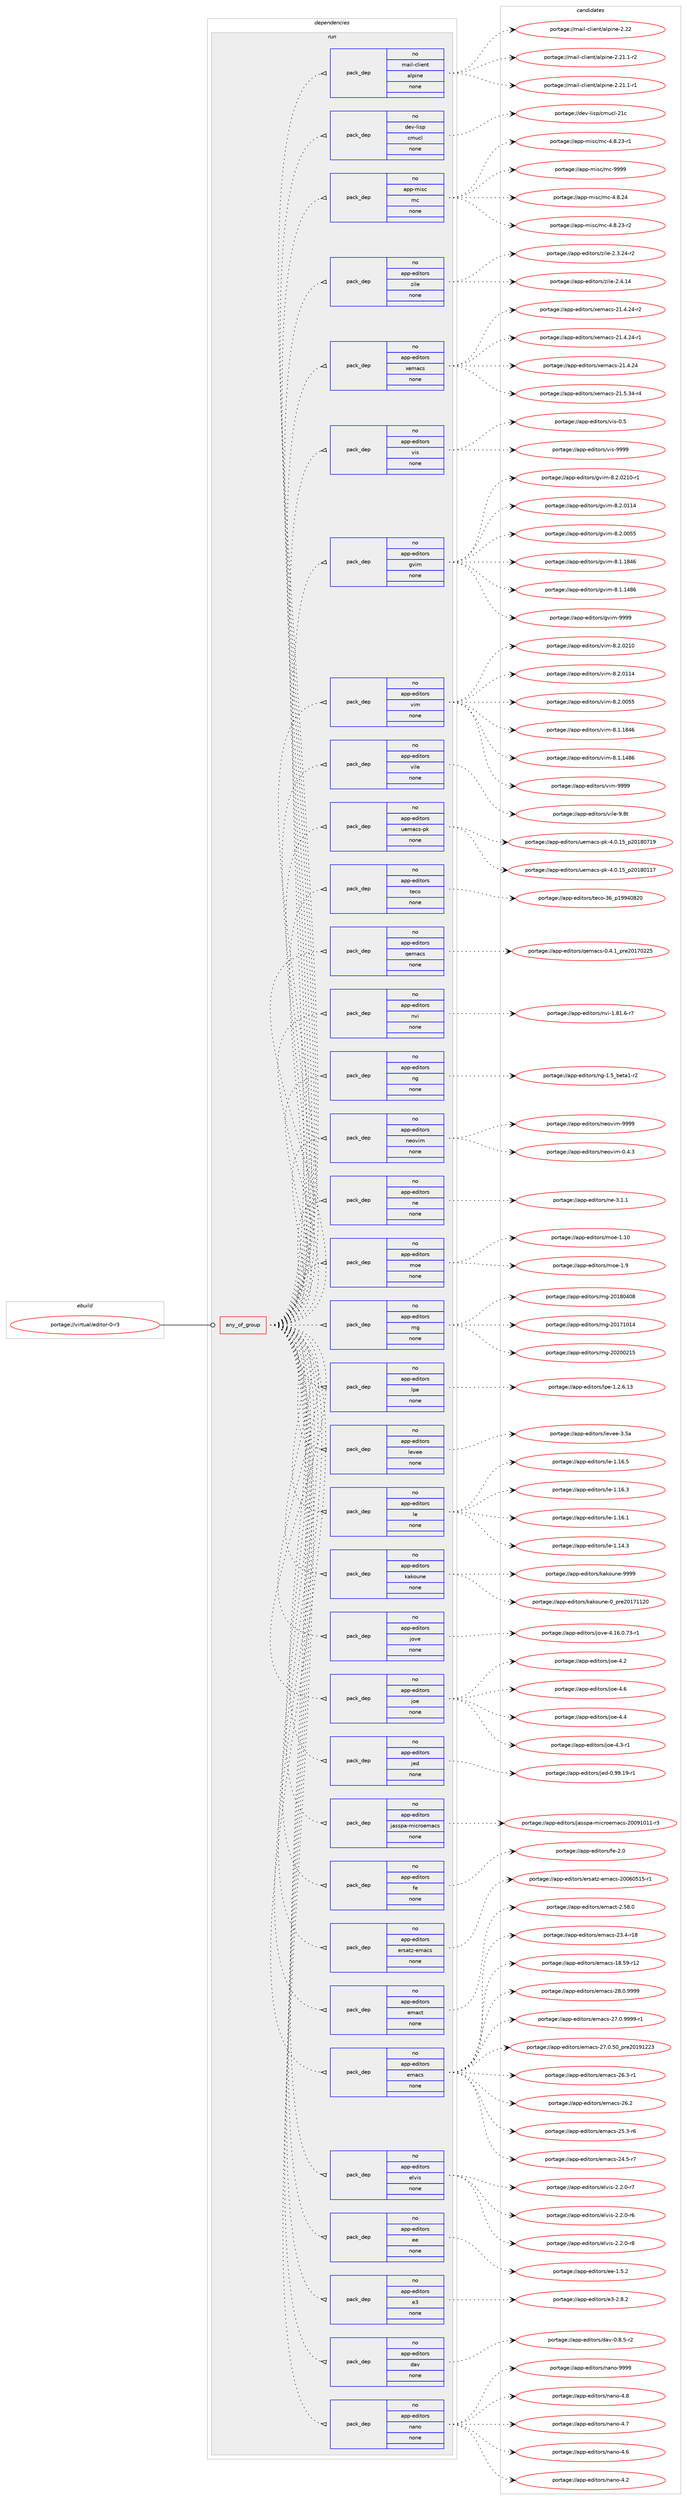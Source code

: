 digraph prolog {

# *************
# Graph options
# *************

newrank=true;
concentrate=true;
compound=true;
graph [rankdir=LR,fontname=Helvetica,fontsize=10,ranksep=1.5];#, ranksep=2.5, nodesep=0.2];
edge  [arrowhead=vee];
node  [fontname=Helvetica,fontsize=10];

# **********
# The ebuild
# **********

subgraph cluster_leftcol {
color=gray;
rank=same;
label=<<i>ebuild</i>>;
id [label="portage://virtual/editor-0-r3", color=red, width=4, href="../virtual/editor-0-r3.svg"];
}

# ****************
# The dependencies
# ****************

subgraph cluster_midcol {
color=gray;
label=<<i>dependencies</i>>;
subgraph cluster_compile {
fillcolor="#eeeeee";
style=filled;
label=<<i>compile</i>>;
}
subgraph cluster_compileandrun {
fillcolor="#eeeeee";
style=filled;
label=<<i>compile and run</i>>;
}
subgraph cluster_run {
fillcolor="#eeeeee";
style=filled;
label=<<i>run</i>>;
subgraph any709 {
dependency29670 [label=<<TABLE BORDER="0" CELLBORDER="1" CELLSPACING="0" CELLPADDING="4"><TR><TD CELLPADDING="10">any_of_group</TD></TR></TABLE>>, shape=none, color=red];subgraph pack23765 {
dependency29671 [label=<<TABLE BORDER="0" CELLBORDER="1" CELLSPACING="0" CELLPADDING="4" WIDTH="220"><TR><TD ROWSPAN="6" CELLPADDING="30">pack_dep</TD></TR><TR><TD WIDTH="110">no</TD></TR><TR><TD>app-editors</TD></TR><TR><TD>nano</TD></TR><TR><TD>none</TD></TR><TR><TD></TD></TR></TABLE>>, shape=none, color=blue];
}
dependency29670:e -> dependency29671:w [weight=20,style="dotted",arrowhead="oinv"];
subgraph pack23766 {
dependency29672 [label=<<TABLE BORDER="0" CELLBORDER="1" CELLSPACING="0" CELLPADDING="4" WIDTH="220"><TR><TD ROWSPAN="6" CELLPADDING="30">pack_dep</TD></TR><TR><TD WIDTH="110">no</TD></TR><TR><TD>app-editors</TD></TR><TR><TD>dav</TD></TR><TR><TD>none</TD></TR><TR><TD></TD></TR></TABLE>>, shape=none, color=blue];
}
dependency29670:e -> dependency29672:w [weight=20,style="dotted",arrowhead="oinv"];
subgraph pack23767 {
dependency29673 [label=<<TABLE BORDER="0" CELLBORDER="1" CELLSPACING="0" CELLPADDING="4" WIDTH="220"><TR><TD ROWSPAN="6" CELLPADDING="30">pack_dep</TD></TR><TR><TD WIDTH="110">no</TD></TR><TR><TD>app-editors</TD></TR><TR><TD>e3</TD></TR><TR><TD>none</TD></TR><TR><TD></TD></TR></TABLE>>, shape=none, color=blue];
}
dependency29670:e -> dependency29673:w [weight=20,style="dotted",arrowhead="oinv"];
subgraph pack23768 {
dependency29674 [label=<<TABLE BORDER="0" CELLBORDER="1" CELLSPACING="0" CELLPADDING="4" WIDTH="220"><TR><TD ROWSPAN="6" CELLPADDING="30">pack_dep</TD></TR><TR><TD WIDTH="110">no</TD></TR><TR><TD>app-editors</TD></TR><TR><TD>ee</TD></TR><TR><TD>none</TD></TR><TR><TD></TD></TR></TABLE>>, shape=none, color=blue];
}
dependency29670:e -> dependency29674:w [weight=20,style="dotted",arrowhead="oinv"];
subgraph pack23769 {
dependency29675 [label=<<TABLE BORDER="0" CELLBORDER="1" CELLSPACING="0" CELLPADDING="4" WIDTH="220"><TR><TD ROWSPAN="6" CELLPADDING="30">pack_dep</TD></TR><TR><TD WIDTH="110">no</TD></TR><TR><TD>app-editors</TD></TR><TR><TD>elvis</TD></TR><TR><TD>none</TD></TR><TR><TD></TD></TR></TABLE>>, shape=none, color=blue];
}
dependency29670:e -> dependency29675:w [weight=20,style="dotted",arrowhead="oinv"];
subgraph pack23770 {
dependency29676 [label=<<TABLE BORDER="0" CELLBORDER="1" CELLSPACING="0" CELLPADDING="4" WIDTH="220"><TR><TD ROWSPAN="6" CELLPADDING="30">pack_dep</TD></TR><TR><TD WIDTH="110">no</TD></TR><TR><TD>app-editors</TD></TR><TR><TD>emacs</TD></TR><TR><TD>none</TD></TR><TR><TD></TD></TR></TABLE>>, shape=none, color=blue];
}
dependency29670:e -> dependency29676:w [weight=20,style="dotted",arrowhead="oinv"];
subgraph pack23771 {
dependency29677 [label=<<TABLE BORDER="0" CELLBORDER="1" CELLSPACING="0" CELLPADDING="4" WIDTH="220"><TR><TD ROWSPAN="6" CELLPADDING="30">pack_dep</TD></TR><TR><TD WIDTH="110">no</TD></TR><TR><TD>app-editors</TD></TR><TR><TD>emact</TD></TR><TR><TD>none</TD></TR><TR><TD></TD></TR></TABLE>>, shape=none, color=blue];
}
dependency29670:e -> dependency29677:w [weight=20,style="dotted",arrowhead="oinv"];
subgraph pack23772 {
dependency29678 [label=<<TABLE BORDER="0" CELLBORDER="1" CELLSPACING="0" CELLPADDING="4" WIDTH="220"><TR><TD ROWSPAN="6" CELLPADDING="30">pack_dep</TD></TR><TR><TD WIDTH="110">no</TD></TR><TR><TD>app-editors</TD></TR><TR><TD>ersatz-emacs</TD></TR><TR><TD>none</TD></TR><TR><TD></TD></TR></TABLE>>, shape=none, color=blue];
}
dependency29670:e -> dependency29678:w [weight=20,style="dotted",arrowhead="oinv"];
subgraph pack23773 {
dependency29679 [label=<<TABLE BORDER="0" CELLBORDER="1" CELLSPACING="0" CELLPADDING="4" WIDTH="220"><TR><TD ROWSPAN="6" CELLPADDING="30">pack_dep</TD></TR><TR><TD WIDTH="110">no</TD></TR><TR><TD>app-editors</TD></TR><TR><TD>fe</TD></TR><TR><TD>none</TD></TR><TR><TD></TD></TR></TABLE>>, shape=none, color=blue];
}
dependency29670:e -> dependency29679:w [weight=20,style="dotted",arrowhead="oinv"];
subgraph pack23774 {
dependency29680 [label=<<TABLE BORDER="0" CELLBORDER="1" CELLSPACING="0" CELLPADDING="4" WIDTH="220"><TR><TD ROWSPAN="6" CELLPADDING="30">pack_dep</TD></TR><TR><TD WIDTH="110">no</TD></TR><TR><TD>app-editors</TD></TR><TR><TD>jasspa-microemacs</TD></TR><TR><TD>none</TD></TR><TR><TD></TD></TR></TABLE>>, shape=none, color=blue];
}
dependency29670:e -> dependency29680:w [weight=20,style="dotted",arrowhead="oinv"];
subgraph pack23775 {
dependency29681 [label=<<TABLE BORDER="0" CELLBORDER="1" CELLSPACING="0" CELLPADDING="4" WIDTH="220"><TR><TD ROWSPAN="6" CELLPADDING="30">pack_dep</TD></TR><TR><TD WIDTH="110">no</TD></TR><TR><TD>app-editors</TD></TR><TR><TD>jed</TD></TR><TR><TD>none</TD></TR><TR><TD></TD></TR></TABLE>>, shape=none, color=blue];
}
dependency29670:e -> dependency29681:w [weight=20,style="dotted",arrowhead="oinv"];
subgraph pack23776 {
dependency29682 [label=<<TABLE BORDER="0" CELLBORDER="1" CELLSPACING="0" CELLPADDING="4" WIDTH="220"><TR><TD ROWSPAN="6" CELLPADDING="30">pack_dep</TD></TR><TR><TD WIDTH="110">no</TD></TR><TR><TD>app-editors</TD></TR><TR><TD>joe</TD></TR><TR><TD>none</TD></TR><TR><TD></TD></TR></TABLE>>, shape=none, color=blue];
}
dependency29670:e -> dependency29682:w [weight=20,style="dotted",arrowhead="oinv"];
subgraph pack23777 {
dependency29683 [label=<<TABLE BORDER="0" CELLBORDER="1" CELLSPACING="0" CELLPADDING="4" WIDTH="220"><TR><TD ROWSPAN="6" CELLPADDING="30">pack_dep</TD></TR><TR><TD WIDTH="110">no</TD></TR><TR><TD>app-editors</TD></TR><TR><TD>jove</TD></TR><TR><TD>none</TD></TR><TR><TD></TD></TR></TABLE>>, shape=none, color=blue];
}
dependency29670:e -> dependency29683:w [weight=20,style="dotted",arrowhead="oinv"];
subgraph pack23778 {
dependency29684 [label=<<TABLE BORDER="0" CELLBORDER="1" CELLSPACING="0" CELLPADDING="4" WIDTH="220"><TR><TD ROWSPAN="6" CELLPADDING="30">pack_dep</TD></TR><TR><TD WIDTH="110">no</TD></TR><TR><TD>app-editors</TD></TR><TR><TD>kakoune</TD></TR><TR><TD>none</TD></TR><TR><TD></TD></TR></TABLE>>, shape=none, color=blue];
}
dependency29670:e -> dependency29684:w [weight=20,style="dotted",arrowhead="oinv"];
subgraph pack23779 {
dependency29685 [label=<<TABLE BORDER="0" CELLBORDER="1" CELLSPACING="0" CELLPADDING="4" WIDTH="220"><TR><TD ROWSPAN="6" CELLPADDING="30">pack_dep</TD></TR><TR><TD WIDTH="110">no</TD></TR><TR><TD>app-editors</TD></TR><TR><TD>le</TD></TR><TR><TD>none</TD></TR><TR><TD></TD></TR></TABLE>>, shape=none, color=blue];
}
dependency29670:e -> dependency29685:w [weight=20,style="dotted",arrowhead="oinv"];
subgraph pack23780 {
dependency29686 [label=<<TABLE BORDER="0" CELLBORDER="1" CELLSPACING="0" CELLPADDING="4" WIDTH="220"><TR><TD ROWSPAN="6" CELLPADDING="30">pack_dep</TD></TR><TR><TD WIDTH="110">no</TD></TR><TR><TD>app-editors</TD></TR><TR><TD>levee</TD></TR><TR><TD>none</TD></TR><TR><TD></TD></TR></TABLE>>, shape=none, color=blue];
}
dependency29670:e -> dependency29686:w [weight=20,style="dotted",arrowhead="oinv"];
subgraph pack23781 {
dependency29687 [label=<<TABLE BORDER="0" CELLBORDER="1" CELLSPACING="0" CELLPADDING="4" WIDTH="220"><TR><TD ROWSPAN="6" CELLPADDING="30">pack_dep</TD></TR><TR><TD WIDTH="110">no</TD></TR><TR><TD>app-editors</TD></TR><TR><TD>lpe</TD></TR><TR><TD>none</TD></TR><TR><TD></TD></TR></TABLE>>, shape=none, color=blue];
}
dependency29670:e -> dependency29687:w [weight=20,style="dotted",arrowhead="oinv"];
subgraph pack23782 {
dependency29688 [label=<<TABLE BORDER="0" CELLBORDER="1" CELLSPACING="0" CELLPADDING="4" WIDTH="220"><TR><TD ROWSPAN="6" CELLPADDING="30">pack_dep</TD></TR><TR><TD WIDTH="110">no</TD></TR><TR><TD>app-editors</TD></TR><TR><TD>mg</TD></TR><TR><TD>none</TD></TR><TR><TD></TD></TR></TABLE>>, shape=none, color=blue];
}
dependency29670:e -> dependency29688:w [weight=20,style="dotted",arrowhead="oinv"];
subgraph pack23783 {
dependency29689 [label=<<TABLE BORDER="0" CELLBORDER="1" CELLSPACING="0" CELLPADDING="4" WIDTH="220"><TR><TD ROWSPAN="6" CELLPADDING="30">pack_dep</TD></TR><TR><TD WIDTH="110">no</TD></TR><TR><TD>app-editors</TD></TR><TR><TD>moe</TD></TR><TR><TD>none</TD></TR><TR><TD></TD></TR></TABLE>>, shape=none, color=blue];
}
dependency29670:e -> dependency29689:w [weight=20,style="dotted",arrowhead="oinv"];
subgraph pack23784 {
dependency29690 [label=<<TABLE BORDER="0" CELLBORDER="1" CELLSPACING="0" CELLPADDING="4" WIDTH="220"><TR><TD ROWSPAN="6" CELLPADDING="30">pack_dep</TD></TR><TR><TD WIDTH="110">no</TD></TR><TR><TD>app-editors</TD></TR><TR><TD>ne</TD></TR><TR><TD>none</TD></TR><TR><TD></TD></TR></TABLE>>, shape=none, color=blue];
}
dependency29670:e -> dependency29690:w [weight=20,style="dotted",arrowhead="oinv"];
subgraph pack23785 {
dependency29691 [label=<<TABLE BORDER="0" CELLBORDER="1" CELLSPACING="0" CELLPADDING="4" WIDTH="220"><TR><TD ROWSPAN="6" CELLPADDING="30">pack_dep</TD></TR><TR><TD WIDTH="110">no</TD></TR><TR><TD>app-editors</TD></TR><TR><TD>neovim</TD></TR><TR><TD>none</TD></TR><TR><TD></TD></TR></TABLE>>, shape=none, color=blue];
}
dependency29670:e -> dependency29691:w [weight=20,style="dotted",arrowhead="oinv"];
subgraph pack23786 {
dependency29692 [label=<<TABLE BORDER="0" CELLBORDER="1" CELLSPACING="0" CELLPADDING="4" WIDTH="220"><TR><TD ROWSPAN="6" CELLPADDING="30">pack_dep</TD></TR><TR><TD WIDTH="110">no</TD></TR><TR><TD>app-editors</TD></TR><TR><TD>ng</TD></TR><TR><TD>none</TD></TR><TR><TD></TD></TR></TABLE>>, shape=none, color=blue];
}
dependency29670:e -> dependency29692:w [weight=20,style="dotted",arrowhead="oinv"];
subgraph pack23787 {
dependency29693 [label=<<TABLE BORDER="0" CELLBORDER="1" CELLSPACING="0" CELLPADDING="4" WIDTH="220"><TR><TD ROWSPAN="6" CELLPADDING="30">pack_dep</TD></TR><TR><TD WIDTH="110">no</TD></TR><TR><TD>app-editors</TD></TR><TR><TD>nvi</TD></TR><TR><TD>none</TD></TR><TR><TD></TD></TR></TABLE>>, shape=none, color=blue];
}
dependency29670:e -> dependency29693:w [weight=20,style="dotted",arrowhead="oinv"];
subgraph pack23788 {
dependency29694 [label=<<TABLE BORDER="0" CELLBORDER="1" CELLSPACING="0" CELLPADDING="4" WIDTH="220"><TR><TD ROWSPAN="6" CELLPADDING="30">pack_dep</TD></TR><TR><TD WIDTH="110">no</TD></TR><TR><TD>app-editors</TD></TR><TR><TD>qemacs</TD></TR><TR><TD>none</TD></TR><TR><TD></TD></TR></TABLE>>, shape=none, color=blue];
}
dependency29670:e -> dependency29694:w [weight=20,style="dotted",arrowhead="oinv"];
subgraph pack23789 {
dependency29695 [label=<<TABLE BORDER="0" CELLBORDER="1" CELLSPACING="0" CELLPADDING="4" WIDTH="220"><TR><TD ROWSPAN="6" CELLPADDING="30">pack_dep</TD></TR><TR><TD WIDTH="110">no</TD></TR><TR><TD>app-editors</TD></TR><TR><TD>teco</TD></TR><TR><TD>none</TD></TR><TR><TD></TD></TR></TABLE>>, shape=none, color=blue];
}
dependency29670:e -> dependency29695:w [weight=20,style="dotted",arrowhead="oinv"];
subgraph pack23790 {
dependency29696 [label=<<TABLE BORDER="0" CELLBORDER="1" CELLSPACING="0" CELLPADDING="4" WIDTH="220"><TR><TD ROWSPAN="6" CELLPADDING="30">pack_dep</TD></TR><TR><TD WIDTH="110">no</TD></TR><TR><TD>app-editors</TD></TR><TR><TD>uemacs-pk</TD></TR><TR><TD>none</TD></TR><TR><TD></TD></TR></TABLE>>, shape=none, color=blue];
}
dependency29670:e -> dependency29696:w [weight=20,style="dotted",arrowhead="oinv"];
subgraph pack23791 {
dependency29697 [label=<<TABLE BORDER="0" CELLBORDER="1" CELLSPACING="0" CELLPADDING="4" WIDTH="220"><TR><TD ROWSPAN="6" CELLPADDING="30">pack_dep</TD></TR><TR><TD WIDTH="110">no</TD></TR><TR><TD>app-editors</TD></TR><TR><TD>vile</TD></TR><TR><TD>none</TD></TR><TR><TD></TD></TR></TABLE>>, shape=none, color=blue];
}
dependency29670:e -> dependency29697:w [weight=20,style="dotted",arrowhead="oinv"];
subgraph pack23792 {
dependency29698 [label=<<TABLE BORDER="0" CELLBORDER="1" CELLSPACING="0" CELLPADDING="4" WIDTH="220"><TR><TD ROWSPAN="6" CELLPADDING="30">pack_dep</TD></TR><TR><TD WIDTH="110">no</TD></TR><TR><TD>app-editors</TD></TR><TR><TD>vim</TD></TR><TR><TD>none</TD></TR><TR><TD></TD></TR></TABLE>>, shape=none, color=blue];
}
dependency29670:e -> dependency29698:w [weight=20,style="dotted",arrowhead="oinv"];
subgraph pack23793 {
dependency29699 [label=<<TABLE BORDER="0" CELLBORDER="1" CELLSPACING="0" CELLPADDING="4" WIDTH="220"><TR><TD ROWSPAN="6" CELLPADDING="30">pack_dep</TD></TR><TR><TD WIDTH="110">no</TD></TR><TR><TD>app-editors</TD></TR><TR><TD>gvim</TD></TR><TR><TD>none</TD></TR><TR><TD></TD></TR></TABLE>>, shape=none, color=blue];
}
dependency29670:e -> dependency29699:w [weight=20,style="dotted",arrowhead="oinv"];
subgraph pack23794 {
dependency29700 [label=<<TABLE BORDER="0" CELLBORDER="1" CELLSPACING="0" CELLPADDING="4" WIDTH="220"><TR><TD ROWSPAN="6" CELLPADDING="30">pack_dep</TD></TR><TR><TD WIDTH="110">no</TD></TR><TR><TD>app-editors</TD></TR><TR><TD>vis</TD></TR><TR><TD>none</TD></TR><TR><TD></TD></TR></TABLE>>, shape=none, color=blue];
}
dependency29670:e -> dependency29700:w [weight=20,style="dotted",arrowhead="oinv"];
subgraph pack23795 {
dependency29701 [label=<<TABLE BORDER="0" CELLBORDER="1" CELLSPACING="0" CELLPADDING="4" WIDTH="220"><TR><TD ROWSPAN="6" CELLPADDING="30">pack_dep</TD></TR><TR><TD WIDTH="110">no</TD></TR><TR><TD>app-editors</TD></TR><TR><TD>xemacs</TD></TR><TR><TD>none</TD></TR><TR><TD></TD></TR></TABLE>>, shape=none, color=blue];
}
dependency29670:e -> dependency29701:w [weight=20,style="dotted",arrowhead="oinv"];
subgraph pack23796 {
dependency29702 [label=<<TABLE BORDER="0" CELLBORDER="1" CELLSPACING="0" CELLPADDING="4" WIDTH="220"><TR><TD ROWSPAN="6" CELLPADDING="30">pack_dep</TD></TR><TR><TD WIDTH="110">no</TD></TR><TR><TD>app-editors</TD></TR><TR><TD>zile</TD></TR><TR><TD>none</TD></TR><TR><TD></TD></TR></TABLE>>, shape=none, color=blue];
}
dependency29670:e -> dependency29702:w [weight=20,style="dotted",arrowhead="oinv"];
subgraph pack23797 {
dependency29703 [label=<<TABLE BORDER="0" CELLBORDER="1" CELLSPACING="0" CELLPADDING="4" WIDTH="220"><TR><TD ROWSPAN="6" CELLPADDING="30">pack_dep</TD></TR><TR><TD WIDTH="110">no</TD></TR><TR><TD>app-misc</TD></TR><TR><TD>mc</TD></TR><TR><TD>none</TD></TR><TR><TD></TD></TR></TABLE>>, shape=none, color=blue];
}
dependency29670:e -> dependency29703:w [weight=20,style="dotted",arrowhead="oinv"];
subgraph pack23798 {
dependency29704 [label=<<TABLE BORDER="0" CELLBORDER="1" CELLSPACING="0" CELLPADDING="4" WIDTH="220"><TR><TD ROWSPAN="6" CELLPADDING="30">pack_dep</TD></TR><TR><TD WIDTH="110">no</TD></TR><TR><TD>dev-lisp</TD></TR><TR><TD>cmucl</TD></TR><TR><TD>none</TD></TR><TR><TD></TD></TR></TABLE>>, shape=none, color=blue];
}
dependency29670:e -> dependency29704:w [weight=20,style="dotted",arrowhead="oinv"];
subgraph pack23799 {
dependency29705 [label=<<TABLE BORDER="0" CELLBORDER="1" CELLSPACING="0" CELLPADDING="4" WIDTH="220"><TR><TD ROWSPAN="6" CELLPADDING="30">pack_dep</TD></TR><TR><TD WIDTH="110">no</TD></TR><TR><TD>mail-client</TD></TR><TR><TD>alpine</TD></TR><TR><TD>none</TD></TR><TR><TD></TD></TR></TABLE>>, shape=none, color=blue];
}
dependency29670:e -> dependency29705:w [weight=20,style="dotted",arrowhead="oinv"];
}
id:e -> dependency29670:w [weight=20,style="solid",arrowhead="odot"];
}
}

# **************
# The candidates
# **************

subgraph cluster_choices {
rank=same;
color=gray;
label=<<i>candidates</i>>;

subgraph choice23765 {
color=black;
nodesep=1;
choice971121124510110010511611111411547110971101114557575757 [label="portage://app-editors/nano-9999", color=red, width=4,href="../app-editors/nano-9999.svg"];
choice9711211245101100105116111114115471109711011145524656 [label="portage://app-editors/nano-4.8", color=red, width=4,href="../app-editors/nano-4.8.svg"];
choice9711211245101100105116111114115471109711011145524655 [label="portage://app-editors/nano-4.7", color=red, width=4,href="../app-editors/nano-4.7.svg"];
choice9711211245101100105116111114115471109711011145524654 [label="portage://app-editors/nano-4.6", color=red, width=4,href="../app-editors/nano-4.6.svg"];
choice9711211245101100105116111114115471109711011145524650 [label="portage://app-editors/nano-4.2", color=red, width=4,href="../app-editors/nano-4.2.svg"];
dependency29671:e -> choice971121124510110010511611111411547110971101114557575757:w [style=dotted,weight="100"];
dependency29671:e -> choice9711211245101100105116111114115471109711011145524656:w [style=dotted,weight="100"];
dependency29671:e -> choice9711211245101100105116111114115471109711011145524655:w [style=dotted,weight="100"];
dependency29671:e -> choice9711211245101100105116111114115471109711011145524654:w [style=dotted,weight="100"];
dependency29671:e -> choice9711211245101100105116111114115471109711011145524650:w [style=dotted,weight="100"];
}
subgraph choice23766 {
color=black;
nodesep=1;
choice971121124510110010511611111411547100971184548465646534511450 [label="portage://app-editors/dav-0.8.5-r2", color=red, width=4,href="../app-editors/dav-0.8.5-r2.svg"];
dependency29672:e -> choice971121124510110010511611111411547100971184548465646534511450:w [style=dotted,weight="100"];
}
subgraph choice23767 {
color=black;
nodesep=1;
choice97112112451011001051161111141154710151455046564650 [label="portage://app-editors/e3-2.8.2", color=red, width=4,href="../app-editors/e3-2.8.2.svg"];
dependency29673:e -> choice97112112451011001051161111141154710151455046564650:w [style=dotted,weight="100"];
}
subgraph choice23768 {
color=black;
nodesep=1;
choice971121124510110010511611111411547101101454946534650 [label="portage://app-editors/ee-1.5.2", color=red, width=4,href="../app-editors/ee-1.5.2.svg"];
dependency29674:e -> choice971121124510110010511611111411547101101454946534650:w [style=dotted,weight="100"];
}
subgraph choice23769 {
color=black;
nodesep=1;
choice9711211245101100105116111114115471011081181051154550465046484511456 [label="portage://app-editors/elvis-2.2.0-r8", color=red, width=4,href="../app-editors/elvis-2.2.0-r8.svg"];
choice9711211245101100105116111114115471011081181051154550465046484511455 [label="portage://app-editors/elvis-2.2.0-r7", color=red, width=4,href="../app-editors/elvis-2.2.0-r7.svg"];
choice9711211245101100105116111114115471011081181051154550465046484511454 [label="portage://app-editors/elvis-2.2.0-r6", color=red, width=4,href="../app-editors/elvis-2.2.0-r6.svg"];
dependency29675:e -> choice9711211245101100105116111114115471011081181051154550465046484511456:w [style=dotted,weight="100"];
dependency29675:e -> choice9711211245101100105116111114115471011081181051154550465046484511455:w [style=dotted,weight="100"];
dependency29675:e -> choice9711211245101100105116111114115471011081181051154550465046484511454:w [style=dotted,weight="100"];
}
subgraph choice23770 {
color=black;
nodesep=1;
choice971121124510110010511611111411547101109979911545505646484657575757 [label="portage://app-editors/emacs-28.0.9999", color=red, width=4,href="../app-editors/emacs-28.0.9999.svg"];
choice9711211245101100105116111114115471011099799115455055464846575757574511449 [label="portage://app-editors/emacs-27.0.9999-r1", color=red, width=4,href="../app-editors/emacs-27.0.9999-r1.svg"];
choice97112112451011001051161111141154710110997991154550554648465348951121141015048495749505051 [label="portage://app-editors/emacs-27.0.50_pre20191223", color=red, width=4,href="../app-editors/emacs-27.0.50_pre20191223.svg"];
choice971121124510110010511611111411547101109979911545505446514511449 [label="portage://app-editors/emacs-26.3-r1", color=red, width=4,href="../app-editors/emacs-26.3-r1.svg"];
choice97112112451011001051161111141154710110997991154550544650 [label="portage://app-editors/emacs-26.2", color=red, width=4,href="../app-editors/emacs-26.2.svg"];
choice971121124510110010511611111411547101109979911545505346514511454 [label="portage://app-editors/emacs-25.3-r6", color=red, width=4,href="../app-editors/emacs-25.3-r6.svg"];
choice971121124510110010511611111411547101109979911545505246534511455 [label="portage://app-editors/emacs-24.5-r7", color=red, width=4,href="../app-editors/emacs-24.5-r7.svg"];
choice97112112451011001051161111141154710110997991154550514652451144956 [label="portage://app-editors/emacs-23.4-r18", color=red, width=4,href="../app-editors/emacs-23.4-r18.svg"];
choice9711211245101100105116111114115471011099799115454956465357451144950 [label="portage://app-editors/emacs-18.59-r12", color=red, width=4,href="../app-editors/emacs-18.59-r12.svg"];
dependency29676:e -> choice971121124510110010511611111411547101109979911545505646484657575757:w [style=dotted,weight="100"];
dependency29676:e -> choice9711211245101100105116111114115471011099799115455055464846575757574511449:w [style=dotted,weight="100"];
dependency29676:e -> choice97112112451011001051161111141154710110997991154550554648465348951121141015048495749505051:w [style=dotted,weight="100"];
dependency29676:e -> choice971121124510110010511611111411547101109979911545505446514511449:w [style=dotted,weight="100"];
dependency29676:e -> choice97112112451011001051161111141154710110997991154550544650:w [style=dotted,weight="100"];
dependency29676:e -> choice971121124510110010511611111411547101109979911545505346514511454:w [style=dotted,weight="100"];
dependency29676:e -> choice971121124510110010511611111411547101109979911545505246534511455:w [style=dotted,weight="100"];
dependency29676:e -> choice97112112451011001051161111141154710110997991154550514652451144956:w [style=dotted,weight="100"];
dependency29676:e -> choice9711211245101100105116111114115471011099799115454956465357451144950:w [style=dotted,weight="100"];
}
subgraph choice23771 {
color=black;
nodesep=1;
choice971121124510110010511611111411547101109979911645504653564648 [label="portage://app-editors/emact-2.58.0", color=red, width=4,href="../app-editors/emact-2.58.0.svg"];
dependency29677:e -> choice971121124510110010511611111411547101109979911645504653564648:w [style=dotted,weight="100"];
}
subgraph choice23772 {
color=black;
nodesep=1;
choice971121124510110010511611111411547101114115971161224510110997991154550484854485349534511449 [label="portage://app-editors/ersatz-emacs-20060515-r1", color=red, width=4,href="../app-editors/ersatz-emacs-20060515-r1.svg"];
dependency29678:e -> choice971121124510110010511611111411547101114115971161224510110997991154550484854485349534511449:w [style=dotted,weight="100"];
}
subgraph choice23773 {
color=black;
nodesep=1;
choice97112112451011001051161111141154710210145504648 [label="portage://app-editors/fe-2.0", color=red, width=4,href="../app-editors/fe-2.0.svg"];
dependency29679:e -> choice97112112451011001051161111141154710210145504648:w [style=dotted,weight="100"];
}
subgraph choice23774 {
color=black;
nodesep=1;
choice9711211245101100105116111114115471069711511511297451091059911411110110997991154550484857494849494511451 [label="portage://app-editors/jasspa-microemacs-20091011-r3", color=red, width=4,href="../app-editors/jasspa-microemacs-20091011-r3.svg"];
dependency29680:e -> choice9711211245101100105116111114115471069711511511297451091059911411110110997991154550484857494849494511451:w [style=dotted,weight="100"];
}
subgraph choice23775 {
color=black;
nodesep=1;
choice97112112451011001051161111141154710610110045484657574649574511449 [label="portage://app-editors/jed-0.99.19-r1", color=red, width=4,href="../app-editors/jed-0.99.19-r1.svg"];
dependency29681:e -> choice97112112451011001051161111141154710610110045484657574649574511449:w [style=dotted,weight="100"];
}
subgraph choice23776 {
color=black;
nodesep=1;
choice97112112451011001051161111141154710611110145524654 [label="portage://app-editors/joe-4.6", color=red, width=4,href="../app-editors/joe-4.6.svg"];
choice97112112451011001051161111141154710611110145524652 [label="portage://app-editors/joe-4.4", color=red, width=4,href="../app-editors/joe-4.4.svg"];
choice971121124510110010511611111411547106111101455246514511449 [label="portage://app-editors/joe-4.3-r1", color=red, width=4,href="../app-editors/joe-4.3-r1.svg"];
choice97112112451011001051161111141154710611110145524650 [label="portage://app-editors/joe-4.2", color=red, width=4,href="../app-editors/joe-4.2.svg"];
dependency29682:e -> choice97112112451011001051161111141154710611110145524654:w [style=dotted,weight="100"];
dependency29682:e -> choice97112112451011001051161111141154710611110145524652:w [style=dotted,weight="100"];
dependency29682:e -> choice971121124510110010511611111411547106111101455246514511449:w [style=dotted,weight="100"];
dependency29682:e -> choice97112112451011001051161111141154710611110145524650:w [style=dotted,weight="100"];
}
subgraph choice23777 {
color=black;
nodesep=1;
choice971121124510110010511611111411547106111118101455246495446484655514511449 [label="portage://app-editors/jove-4.16.0.73-r1", color=red, width=4,href="../app-editors/jove-4.16.0.73-r1.svg"];
dependency29683:e -> choice971121124510110010511611111411547106111118101455246495446484655514511449:w [style=dotted,weight="100"];
}
subgraph choice23778 {
color=black;
nodesep=1;
choice971121124510110010511611111411547107971071111171101014557575757 [label="portage://app-editors/kakoune-9999", color=red, width=4,href="../app-editors/kakoune-9999.svg"];
choice971121124510110010511611111411547107971071111171101014548951121141015048495549495048 [label="portage://app-editors/kakoune-0_pre20171120", color=red, width=4,href="../app-editors/kakoune-0_pre20171120.svg"];
dependency29684:e -> choice971121124510110010511611111411547107971071111171101014557575757:w [style=dotted,weight="100"];
dependency29684:e -> choice971121124510110010511611111411547107971071111171101014548951121141015048495549495048:w [style=dotted,weight="100"];
}
subgraph choice23779 {
color=black;
nodesep=1;
choice97112112451011001051161111141154710810145494649544653 [label="portage://app-editors/le-1.16.5", color=red, width=4,href="../app-editors/le-1.16.5.svg"];
choice97112112451011001051161111141154710810145494649544651 [label="portage://app-editors/le-1.16.3", color=red, width=4,href="../app-editors/le-1.16.3.svg"];
choice97112112451011001051161111141154710810145494649544649 [label="portage://app-editors/le-1.16.1", color=red, width=4,href="../app-editors/le-1.16.1.svg"];
choice97112112451011001051161111141154710810145494649524651 [label="portage://app-editors/le-1.14.3", color=red, width=4,href="../app-editors/le-1.14.3.svg"];
dependency29685:e -> choice97112112451011001051161111141154710810145494649544653:w [style=dotted,weight="100"];
dependency29685:e -> choice97112112451011001051161111141154710810145494649544651:w [style=dotted,weight="100"];
dependency29685:e -> choice97112112451011001051161111141154710810145494649544649:w [style=dotted,weight="100"];
dependency29685:e -> choice97112112451011001051161111141154710810145494649524651:w [style=dotted,weight="100"];
}
subgraph choice23780 {
color=black;
nodesep=1;
choice9711211245101100105116111114115471081011181011014551465397 [label="portage://app-editors/levee-3.5a", color=red, width=4,href="../app-editors/levee-3.5a.svg"];
dependency29686:e -> choice9711211245101100105116111114115471081011181011014551465397:w [style=dotted,weight="100"];
}
subgraph choice23781 {
color=black;
nodesep=1;
choice971121124510110010511611111411547108112101454946504654464951 [label="portage://app-editors/lpe-1.2.6.13", color=red, width=4,href="../app-editors/lpe-1.2.6.13.svg"];
dependency29687:e -> choice971121124510110010511611111411547108112101454946504654464951:w [style=dotted,weight="100"];
}
subgraph choice23782 {
color=black;
nodesep=1;
choice971121124510110010511611111411547109103455048504848504953 [label="portage://app-editors/mg-20200215", color=red, width=4,href="../app-editors/mg-20200215.svg"];
choice971121124510110010511611111411547109103455048495648524856 [label="portage://app-editors/mg-20180408", color=red, width=4,href="../app-editors/mg-20180408.svg"];
choice971121124510110010511611111411547109103455048495549484952 [label="portage://app-editors/mg-20171014", color=red, width=4,href="../app-editors/mg-20171014.svg"];
dependency29688:e -> choice971121124510110010511611111411547109103455048504848504953:w [style=dotted,weight="100"];
dependency29688:e -> choice971121124510110010511611111411547109103455048495648524856:w [style=dotted,weight="100"];
dependency29688:e -> choice971121124510110010511611111411547109103455048495549484952:w [style=dotted,weight="100"];
}
subgraph choice23783 {
color=black;
nodesep=1;
choice97112112451011001051161111141154710911110145494657 [label="portage://app-editors/moe-1.9", color=red, width=4,href="../app-editors/moe-1.9.svg"];
choice9711211245101100105116111114115471091111014549464948 [label="portage://app-editors/moe-1.10", color=red, width=4,href="../app-editors/moe-1.10.svg"];
dependency29689:e -> choice97112112451011001051161111141154710911110145494657:w [style=dotted,weight="100"];
dependency29689:e -> choice9711211245101100105116111114115471091111014549464948:w [style=dotted,weight="100"];
}
subgraph choice23784 {
color=black;
nodesep=1;
choice971121124510110010511611111411547110101455146494649 [label="portage://app-editors/ne-3.1.1", color=red, width=4,href="../app-editors/ne-3.1.1.svg"];
dependency29690:e -> choice971121124510110010511611111411547110101455146494649:w [style=dotted,weight="100"];
}
subgraph choice23785 {
color=black;
nodesep=1;
choice9711211245101100105116111114115471101011111181051094557575757 [label="portage://app-editors/neovim-9999", color=red, width=4,href="../app-editors/neovim-9999.svg"];
choice971121124510110010511611111411547110101111118105109454846524651 [label="portage://app-editors/neovim-0.4.3", color=red, width=4,href="../app-editors/neovim-0.4.3.svg"];
dependency29691:e -> choice9711211245101100105116111114115471101011111181051094557575757:w [style=dotted,weight="100"];
dependency29691:e -> choice971121124510110010511611111411547110101111118105109454846524651:w [style=dotted,weight="100"];
}
subgraph choice23786 {
color=black;
nodesep=1;
choice97112112451011001051161111141154711010345494653959810111697494511450 [label="portage://app-editors/ng-1.5_beta1-r2", color=red, width=4,href="../app-editors/ng-1.5_beta1-r2.svg"];
dependency29692:e -> choice97112112451011001051161111141154711010345494653959810111697494511450:w [style=dotted,weight="100"];
}
subgraph choice23787 {
color=black;
nodesep=1;
choice971121124510110010511611111411547110118105454946564946544511455 [label="portage://app-editors/nvi-1.81.6-r7", color=red, width=4,href="../app-editors/nvi-1.81.6-r7.svg"];
dependency29693:e -> choice971121124510110010511611111411547110118105454946564946544511455:w [style=dotted,weight="100"];
}
subgraph choice23788 {
color=black;
nodesep=1;
choice9711211245101100105116111114115471131011099799115454846524649951121141015048495548505053 [label="portage://app-editors/qemacs-0.4.1_pre20170225", color=red, width=4,href="../app-editors/qemacs-0.4.1_pre20170225.svg"];
dependency29694:e -> choice9711211245101100105116111114115471131011099799115454846524649951121141015048495548505053:w [style=dotted,weight="100"];
}
subgraph choice23789 {
color=black;
nodesep=1;
choice97112112451011001051161111141154711610199111455154951124957575248565048 [label="portage://app-editors/teco-36_p19940820", color=red, width=4,href="../app-editors/teco-36_p19940820.svg"];
dependency29695:e -> choice97112112451011001051161111141154711610199111455154951124957575248565048:w [style=dotted,weight="100"];
}
subgraph choice23790 {
color=black;
nodesep=1;
choice97112112451011001051161111141154711710110997991154511210745524648464953951125048495648554957 [label="portage://app-editors/uemacs-pk-4.0.15_p20180719", color=red, width=4,href="../app-editors/uemacs-pk-4.0.15_p20180719.svg"];
choice97112112451011001051161111141154711710110997991154511210745524648464953951125048495648494955 [label="portage://app-editors/uemacs-pk-4.0.15_p20180117", color=red, width=4,href="../app-editors/uemacs-pk-4.0.15_p20180117.svg"];
dependency29696:e -> choice97112112451011001051161111141154711710110997991154511210745524648464953951125048495648554957:w [style=dotted,weight="100"];
dependency29696:e -> choice97112112451011001051161111141154711710110997991154511210745524648464953951125048495648494955:w [style=dotted,weight="100"];
}
subgraph choice23791 {
color=black;
nodesep=1;
choice97112112451011001051161111141154711810510810145574656116 [label="portage://app-editors/vile-9.8t", color=red, width=4,href="../app-editors/vile-9.8t.svg"];
dependency29697:e -> choice97112112451011001051161111141154711810510810145574656116:w [style=dotted,weight="100"];
}
subgraph choice23792 {
color=black;
nodesep=1;
choice9711211245101100105116111114115471181051094557575757 [label="portage://app-editors/vim-9999", color=red, width=4,href="../app-editors/vim-9999.svg"];
choice971121124510110010511611111411547118105109455646504648504948 [label="portage://app-editors/vim-8.2.0210", color=red, width=4,href="../app-editors/vim-8.2.0210.svg"];
choice971121124510110010511611111411547118105109455646504648494952 [label="portage://app-editors/vim-8.2.0114", color=red, width=4,href="../app-editors/vim-8.2.0114.svg"];
choice971121124510110010511611111411547118105109455646504648485353 [label="portage://app-editors/vim-8.2.0055", color=red, width=4,href="../app-editors/vim-8.2.0055.svg"];
choice971121124510110010511611111411547118105109455646494649565254 [label="portage://app-editors/vim-8.1.1846", color=red, width=4,href="../app-editors/vim-8.1.1846.svg"];
choice971121124510110010511611111411547118105109455646494649525654 [label="portage://app-editors/vim-8.1.1486", color=red, width=4,href="../app-editors/vim-8.1.1486.svg"];
dependency29698:e -> choice9711211245101100105116111114115471181051094557575757:w [style=dotted,weight="100"];
dependency29698:e -> choice971121124510110010511611111411547118105109455646504648504948:w [style=dotted,weight="100"];
dependency29698:e -> choice971121124510110010511611111411547118105109455646504648494952:w [style=dotted,weight="100"];
dependency29698:e -> choice971121124510110010511611111411547118105109455646504648485353:w [style=dotted,weight="100"];
dependency29698:e -> choice971121124510110010511611111411547118105109455646494649565254:w [style=dotted,weight="100"];
dependency29698:e -> choice971121124510110010511611111411547118105109455646494649525654:w [style=dotted,weight="100"];
}
subgraph choice23793 {
color=black;
nodesep=1;
choice9711211245101100105116111114115471031181051094557575757 [label="portage://app-editors/gvim-9999", color=red, width=4,href="../app-editors/gvim-9999.svg"];
choice9711211245101100105116111114115471031181051094556465046485049484511449 [label="portage://app-editors/gvim-8.2.0210-r1", color=red, width=4,href="../app-editors/gvim-8.2.0210-r1.svg"];
choice971121124510110010511611111411547103118105109455646504648494952 [label="portage://app-editors/gvim-8.2.0114", color=red, width=4,href="../app-editors/gvim-8.2.0114.svg"];
choice971121124510110010511611111411547103118105109455646504648485353 [label="portage://app-editors/gvim-8.2.0055", color=red, width=4,href="../app-editors/gvim-8.2.0055.svg"];
choice971121124510110010511611111411547103118105109455646494649565254 [label="portage://app-editors/gvim-8.1.1846", color=red, width=4,href="../app-editors/gvim-8.1.1846.svg"];
choice971121124510110010511611111411547103118105109455646494649525654 [label="portage://app-editors/gvim-8.1.1486", color=red, width=4,href="../app-editors/gvim-8.1.1486.svg"];
dependency29699:e -> choice9711211245101100105116111114115471031181051094557575757:w [style=dotted,weight="100"];
dependency29699:e -> choice9711211245101100105116111114115471031181051094556465046485049484511449:w [style=dotted,weight="100"];
dependency29699:e -> choice971121124510110010511611111411547103118105109455646504648494952:w [style=dotted,weight="100"];
dependency29699:e -> choice971121124510110010511611111411547103118105109455646504648485353:w [style=dotted,weight="100"];
dependency29699:e -> choice971121124510110010511611111411547103118105109455646494649565254:w [style=dotted,weight="100"];
dependency29699:e -> choice971121124510110010511611111411547103118105109455646494649525654:w [style=dotted,weight="100"];
}
subgraph choice23794 {
color=black;
nodesep=1;
choice9711211245101100105116111114115471181051154557575757 [label="portage://app-editors/vis-9999", color=red, width=4,href="../app-editors/vis-9999.svg"];
choice97112112451011001051161111141154711810511545484653 [label="portage://app-editors/vis-0.5", color=red, width=4,href="../app-editors/vis-0.5.svg"];
dependency29700:e -> choice9711211245101100105116111114115471181051154557575757:w [style=dotted,weight="100"];
dependency29700:e -> choice97112112451011001051161111141154711810511545484653:w [style=dotted,weight="100"];
}
subgraph choice23795 {
color=black;
nodesep=1;
choice971121124510110010511611111411547120101109979911545504946534651524511452 [label="portage://app-editors/xemacs-21.5.34-r4", color=red, width=4,href="../app-editors/xemacs-21.5.34-r4.svg"];
choice971121124510110010511611111411547120101109979911545504946524650524511450 [label="portage://app-editors/xemacs-21.4.24-r2", color=red, width=4,href="../app-editors/xemacs-21.4.24-r2.svg"];
choice971121124510110010511611111411547120101109979911545504946524650524511449 [label="portage://app-editors/xemacs-21.4.24-r1", color=red, width=4,href="../app-editors/xemacs-21.4.24-r1.svg"];
choice97112112451011001051161111141154712010110997991154550494652465052 [label="portage://app-editors/xemacs-21.4.24", color=red, width=4,href="../app-editors/xemacs-21.4.24.svg"];
dependency29701:e -> choice971121124510110010511611111411547120101109979911545504946534651524511452:w [style=dotted,weight="100"];
dependency29701:e -> choice971121124510110010511611111411547120101109979911545504946524650524511450:w [style=dotted,weight="100"];
dependency29701:e -> choice971121124510110010511611111411547120101109979911545504946524650524511449:w [style=dotted,weight="100"];
dependency29701:e -> choice97112112451011001051161111141154712010110997991154550494652465052:w [style=dotted,weight="100"];
}
subgraph choice23796 {
color=black;
nodesep=1;
choice97112112451011001051161111141154712210510810145504652464952 [label="portage://app-editors/zile-2.4.14", color=red, width=4,href="../app-editors/zile-2.4.14.svg"];
choice971121124510110010511611111411547122105108101455046514650524511450 [label="portage://app-editors/zile-2.3.24-r2", color=red, width=4,href="../app-editors/zile-2.3.24-r2.svg"];
dependency29702:e -> choice97112112451011001051161111141154712210510810145504652464952:w [style=dotted,weight="100"];
dependency29702:e -> choice971121124510110010511611111411547122105108101455046514650524511450:w [style=dotted,weight="100"];
}
subgraph choice23797 {
color=black;
nodesep=1;
choice97112112451091051159947109994557575757 [label="portage://app-misc/mc-9999", color=red, width=4,href="../app-misc/mc-9999.svg"];
choice971121124510910511599471099945524656465052 [label="portage://app-misc/mc-4.8.24", color=red, width=4,href="../app-misc/mc-4.8.24.svg"];
choice9711211245109105115994710999455246564650514511450 [label="portage://app-misc/mc-4.8.23-r2", color=red, width=4,href="../app-misc/mc-4.8.23-r2.svg"];
choice9711211245109105115994710999455246564650514511449 [label="portage://app-misc/mc-4.8.23-r1", color=red, width=4,href="../app-misc/mc-4.8.23-r1.svg"];
dependency29703:e -> choice97112112451091051159947109994557575757:w [style=dotted,weight="100"];
dependency29703:e -> choice971121124510910511599471099945524656465052:w [style=dotted,weight="100"];
dependency29703:e -> choice9711211245109105115994710999455246564650514511450:w [style=dotted,weight="100"];
dependency29703:e -> choice9711211245109105115994710999455246564650514511449:w [style=dotted,weight="100"];
}
subgraph choice23798 {
color=black;
nodesep=1;
choice1001011184510810511511247991091179910845504999 [label="portage://dev-lisp/cmucl-21c", color=red, width=4,href="../dev-lisp/cmucl-21c.svg"];
dependency29704:e -> choice1001011184510810511511247991091179910845504999:w [style=dotted,weight="100"];
}
subgraph choice23799 {
color=black;
nodesep=1;
choice10997105108459910810510111011647971081121051101014550465050 [label="portage://mail-client/alpine-2.22", color=red, width=4,href="../mail-client/alpine-2.22.svg"];
choice1099710510845991081051011101164797108112105110101455046504946494511450 [label="portage://mail-client/alpine-2.21.1-r2", color=red, width=4,href="../mail-client/alpine-2.21.1-r2.svg"];
choice1099710510845991081051011101164797108112105110101455046504946494511449 [label="portage://mail-client/alpine-2.21.1-r1", color=red, width=4,href="../mail-client/alpine-2.21.1-r1.svg"];
dependency29705:e -> choice10997105108459910810510111011647971081121051101014550465050:w [style=dotted,weight="100"];
dependency29705:e -> choice1099710510845991081051011101164797108112105110101455046504946494511450:w [style=dotted,weight="100"];
dependency29705:e -> choice1099710510845991081051011101164797108112105110101455046504946494511449:w [style=dotted,weight="100"];
}
}

}
